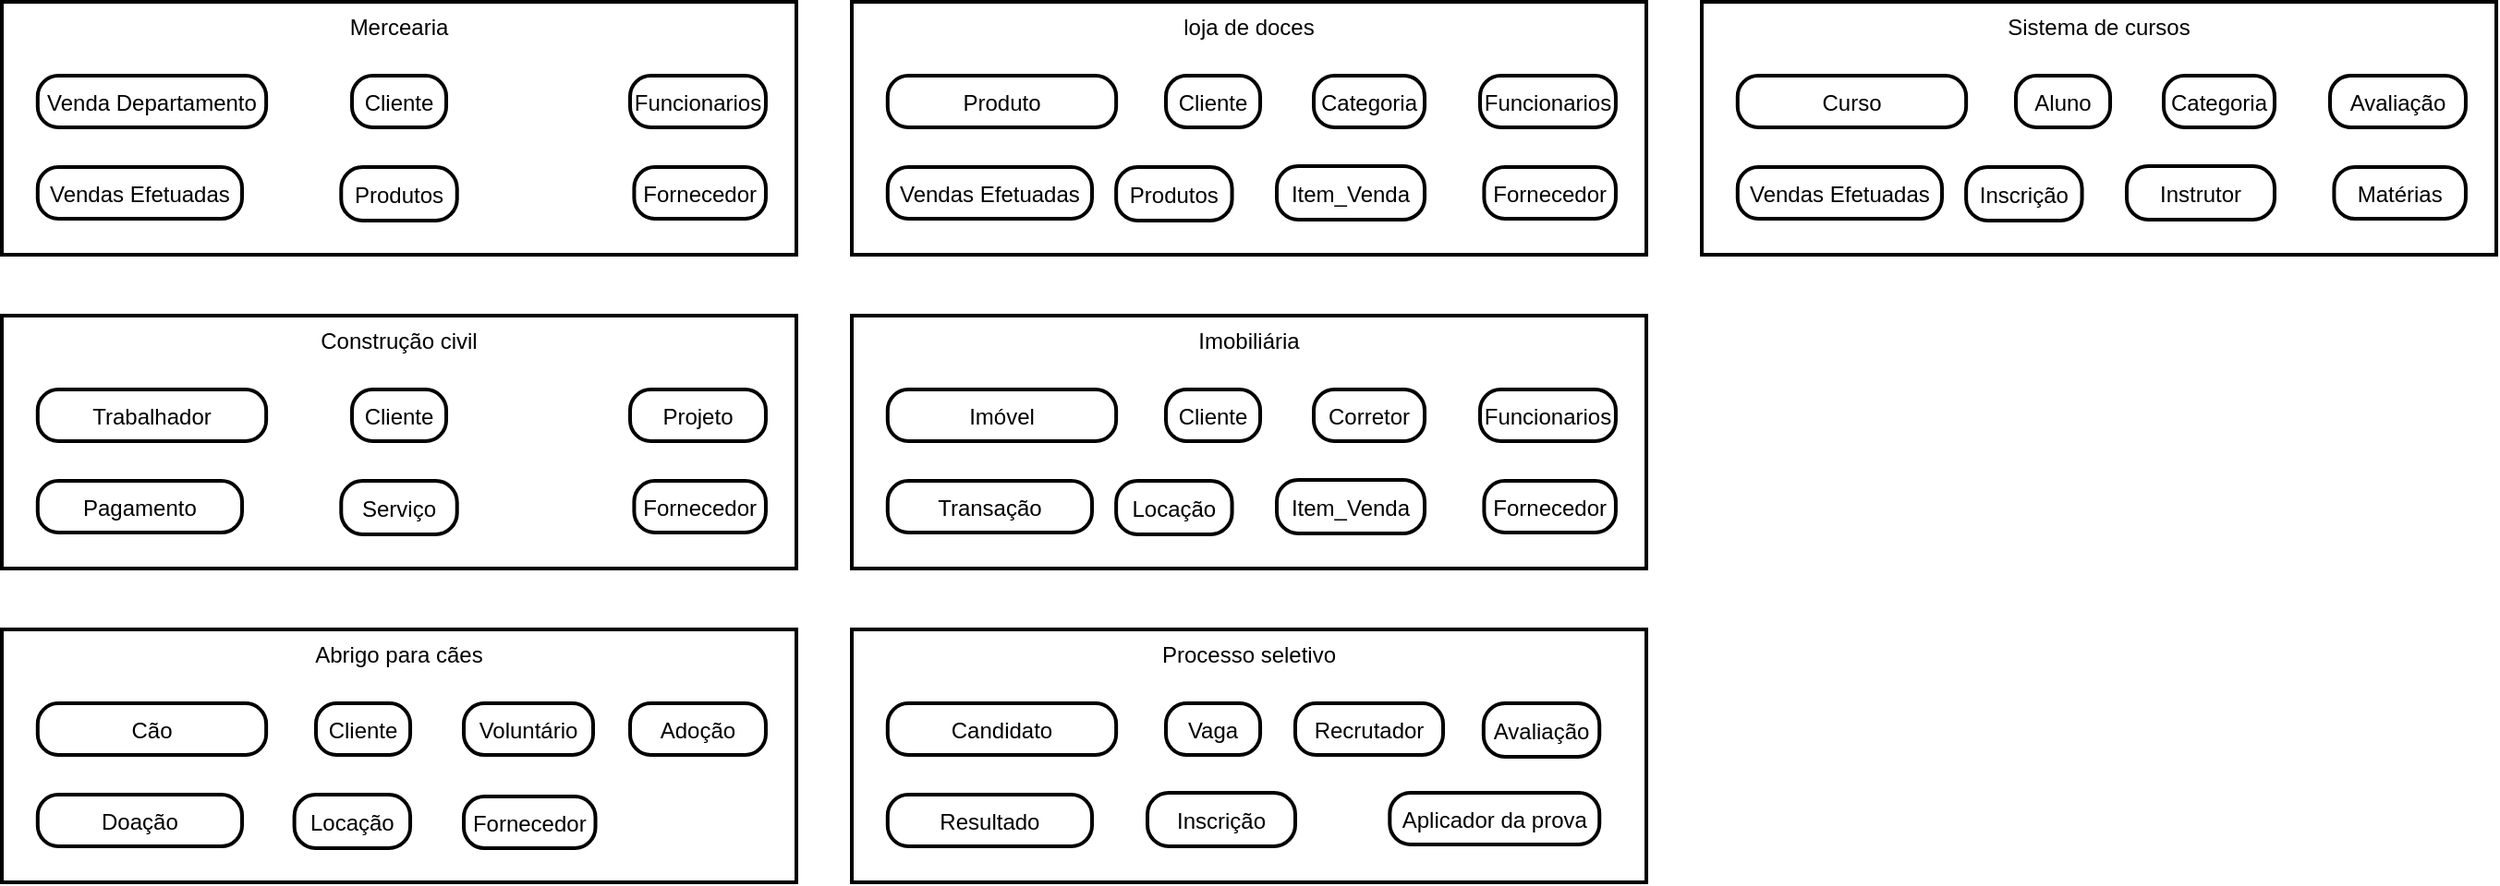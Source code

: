 <mxfile version="24.7.17">
  <diagram name="Página-1" id="IKjt2SQiRjq86tuLyzUk">
    <mxGraphModel dx="1184" dy="677" grid="1" gridSize="10" guides="1" tooltips="1" connect="1" arrows="1" fold="1" page="1" pageScale="1" pageWidth="827" pageHeight="1169" math="0" shadow="0">
      <root>
        <mxCell id="0" />
        <mxCell id="1" parent="0" />
        <mxCell id="2" value="Mercearia" style="whiteSpace=wrap;strokeWidth=2;verticalAlign=top;movable=1;resizable=1;rotatable=1;deletable=1;editable=1;locked=0;connectable=1;" parent="1" vertex="1">
          <mxGeometry x="40" y="20" width="430" height="137" as="geometry" />
        </mxCell>
        <mxCell id="3" value="Venda Departamento" style="rounded=1;arcSize=40;strokeWidth=2" parent="2" vertex="1">
          <mxGeometry x="19.4" y="40" width="123.67" height="28" as="geometry" />
        </mxCell>
        <mxCell id="4" value="Cliente" style="rounded=1;arcSize=40;strokeWidth=2" parent="2" vertex="1">
          <mxGeometry x="189.49" y="40" width="51.02" height="28" as="geometry" />
        </mxCell>
        <mxCell id="5" value="Produtos" style="rounded=1;arcSize=40;strokeWidth=2" parent="2" vertex="1">
          <mxGeometry x="183.65" y="89.5" width="62.71" height="29" as="geometry" />
        </mxCell>
        <mxCell id="6" value="Funcionarios" style="rounded=1;arcSize=40;strokeWidth=2" parent="2" vertex="1">
          <mxGeometry x="340" y="40" width="73.47" height="28" as="geometry" />
        </mxCell>
        <mxCell id="j_ibgAs28WKsIZmqIXQK-23" value="Fornecedor" style="rounded=1;arcSize=40;strokeWidth=2" vertex="1" parent="2">
          <mxGeometry x="342.21" y="89.5" width="71.26" height="28" as="geometry" />
        </mxCell>
        <mxCell id="j_ibgAs28WKsIZmqIXQK-33" value="Vendas Efetuadas" style="rounded=1;arcSize=40;strokeWidth=2" vertex="1" parent="2">
          <mxGeometry x="19.4" y="89.5" width="110.6" height="28" as="geometry" />
        </mxCell>
        <mxCell id="j_ibgAs28WKsIZmqIXQK-43" value="Construção civil" style="whiteSpace=wrap;strokeWidth=2;verticalAlign=top;movable=1;resizable=1;rotatable=1;deletable=1;editable=1;locked=0;connectable=1;" vertex="1" parent="1">
          <mxGeometry x="40" y="190" width="430" height="137" as="geometry" />
        </mxCell>
        <mxCell id="j_ibgAs28WKsIZmqIXQK-44" value="Trabalhador" style="rounded=1;arcSize=40;strokeWidth=2" vertex="1" parent="j_ibgAs28WKsIZmqIXQK-43">
          <mxGeometry x="19.4" y="40" width="123.67" height="28" as="geometry" />
        </mxCell>
        <mxCell id="j_ibgAs28WKsIZmqIXQK-45" value="Cliente" style="rounded=1;arcSize=40;strokeWidth=2" vertex="1" parent="j_ibgAs28WKsIZmqIXQK-43">
          <mxGeometry x="189.49" y="40" width="51.02" height="28" as="geometry" />
        </mxCell>
        <mxCell id="j_ibgAs28WKsIZmqIXQK-46" value="Serviço" style="rounded=1;arcSize=40;strokeWidth=2" vertex="1" parent="j_ibgAs28WKsIZmqIXQK-43">
          <mxGeometry x="183.65" y="89.5" width="62.71" height="29" as="geometry" />
        </mxCell>
        <mxCell id="j_ibgAs28WKsIZmqIXQK-47" value="Projeto" style="rounded=1;arcSize=40;strokeWidth=2" vertex="1" parent="j_ibgAs28WKsIZmqIXQK-43">
          <mxGeometry x="340" y="40" width="73.47" height="28" as="geometry" />
        </mxCell>
        <mxCell id="j_ibgAs28WKsIZmqIXQK-48" value="Fornecedor" style="rounded=1;arcSize=40;strokeWidth=2" vertex="1" parent="j_ibgAs28WKsIZmqIXQK-43">
          <mxGeometry x="342.21" y="89.5" width="71.26" height="28" as="geometry" />
        </mxCell>
        <mxCell id="j_ibgAs28WKsIZmqIXQK-49" value="Pagamento" style="rounded=1;arcSize=40;strokeWidth=2" vertex="1" parent="j_ibgAs28WKsIZmqIXQK-43">
          <mxGeometry x="19.4" y="89.5" width="110.6" height="28" as="geometry" />
        </mxCell>
        <mxCell id="j_ibgAs28WKsIZmqIXQK-50" value="loja de doces" style="whiteSpace=wrap;strokeWidth=2;verticalAlign=top;movable=1;resizable=1;rotatable=1;deletable=1;editable=1;locked=0;connectable=1;" vertex="1" parent="1">
          <mxGeometry x="500" y="20" width="430" height="137" as="geometry" />
        </mxCell>
        <mxCell id="j_ibgAs28WKsIZmqIXQK-51" value="Produto" style="rounded=1;arcSize=40;strokeWidth=2" vertex="1" parent="j_ibgAs28WKsIZmqIXQK-50">
          <mxGeometry x="19.4" y="40" width="123.67" height="28" as="geometry" />
        </mxCell>
        <mxCell id="j_ibgAs28WKsIZmqIXQK-52" value="Cliente" style="rounded=1;arcSize=40;strokeWidth=2" vertex="1" parent="j_ibgAs28WKsIZmqIXQK-50">
          <mxGeometry x="170" y="40" width="51.02" height="28" as="geometry" />
        </mxCell>
        <mxCell id="j_ibgAs28WKsIZmqIXQK-53" value="Produtos" style="rounded=1;arcSize=40;strokeWidth=2" vertex="1" parent="j_ibgAs28WKsIZmqIXQK-50">
          <mxGeometry x="143.07" y="89.5" width="62.71" height="29" as="geometry" />
        </mxCell>
        <mxCell id="j_ibgAs28WKsIZmqIXQK-54" value="Funcionarios" style="rounded=1;arcSize=40;strokeWidth=2" vertex="1" parent="j_ibgAs28WKsIZmqIXQK-50">
          <mxGeometry x="340" y="40" width="73.47" height="28" as="geometry" />
        </mxCell>
        <mxCell id="j_ibgAs28WKsIZmqIXQK-55" value="Fornecedor" style="rounded=1;arcSize=40;strokeWidth=2" vertex="1" parent="j_ibgAs28WKsIZmqIXQK-50">
          <mxGeometry x="342.21" y="89.5" width="71.26" height="28" as="geometry" />
        </mxCell>
        <mxCell id="j_ibgAs28WKsIZmqIXQK-56" value="Vendas Efetuadas" style="rounded=1;arcSize=40;strokeWidth=2" vertex="1" parent="j_ibgAs28WKsIZmqIXQK-50">
          <mxGeometry x="19.4" y="89.5" width="110.6" height="28" as="geometry" />
        </mxCell>
        <mxCell id="j_ibgAs28WKsIZmqIXQK-57" value="Item_Venda" style="rounded=1;arcSize=40;strokeWidth=2" vertex="1" parent="j_ibgAs28WKsIZmqIXQK-50">
          <mxGeometry x="230" y="89" width="80" height="29" as="geometry" />
        </mxCell>
        <mxCell id="j_ibgAs28WKsIZmqIXQK-58" value="Categoria" style="rounded=1;arcSize=40;strokeWidth=2" vertex="1" parent="j_ibgAs28WKsIZmqIXQK-50">
          <mxGeometry x="250" y="40" width="60" height="28" as="geometry" />
        </mxCell>
        <mxCell id="j_ibgAs28WKsIZmqIXQK-59" value="Imobiliária" style="whiteSpace=wrap;strokeWidth=2;verticalAlign=top;movable=1;resizable=1;rotatable=1;deletable=1;editable=1;locked=0;connectable=1;" vertex="1" parent="1">
          <mxGeometry x="500" y="190" width="430" height="137" as="geometry" />
        </mxCell>
        <mxCell id="j_ibgAs28WKsIZmqIXQK-60" value="Imóvel" style="rounded=1;arcSize=40;strokeWidth=2" vertex="1" parent="j_ibgAs28WKsIZmqIXQK-59">
          <mxGeometry x="19.4" y="40" width="123.67" height="28" as="geometry" />
        </mxCell>
        <mxCell id="j_ibgAs28WKsIZmqIXQK-61" value="Cliente" style="rounded=1;arcSize=40;strokeWidth=2" vertex="1" parent="j_ibgAs28WKsIZmqIXQK-59">
          <mxGeometry x="170" y="40" width="51.02" height="28" as="geometry" />
        </mxCell>
        <mxCell id="j_ibgAs28WKsIZmqIXQK-62" value="Locação" style="rounded=1;arcSize=40;strokeWidth=2" vertex="1" parent="j_ibgAs28WKsIZmqIXQK-59">
          <mxGeometry x="143.07" y="89.5" width="62.71" height="29" as="geometry" />
        </mxCell>
        <mxCell id="j_ibgAs28WKsIZmqIXQK-63" value="Funcionarios" style="rounded=1;arcSize=40;strokeWidth=2" vertex="1" parent="j_ibgAs28WKsIZmqIXQK-59">
          <mxGeometry x="340" y="40" width="73.47" height="28" as="geometry" />
        </mxCell>
        <mxCell id="j_ibgAs28WKsIZmqIXQK-64" value="Fornecedor" style="rounded=1;arcSize=40;strokeWidth=2" vertex="1" parent="j_ibgAs28WKsIZmqIXQK-59">
          <mxGeometry x="342.21" y="89.5" width="71.26" height="28" as="geometry" />
        </mxCell>
        <mxCell id="j_ibgAs28WKsIZmqIXQK-65" value="Transação" style="rounded=1;arcSize=40;strokeWidth=2" vertex="1" parent="j_ibgAs28WKsIZmqIXQK-59">
          <mxGeometry x="19.4" y="89.5" width="110.6" height="28" as="geometry" />
        </mxCell>
        <mxCell id="j_ibgAs28WKsIZmqIXQK-66" value="Item_Venda" style="rounded=1;arcSize=40;strokeWidth=2" vertex="1" parent="j_ibgAs28WKsIZmqIXQK-59">
          <mxGeometry x="230" y="89" width="80" height="29" as="geometry" />
        </mxCell>
        <mxCell id="j_ibgAs28WKsIZmqIXQK-67" value="Corretor" style="rounded=1;arcSize=40;strokeWidth=2" vertex="1" parent="j_ibgAs28WKsIZmqIXQK-59">
          <mxGeometry x="250" y="40" width="60" height="28" as="geometry" />
        </mxCell>
        <mxCell id="j_ibgAs28WKsIZmqIXQK-68" value="Abrigo para cães" style="whiteSpace=wrap;strokeWidth=2;verticalAlign=top;movable=1;resizable=1;rotatable=1;deletable=1;editable=1;locked=0;connectable=1;" vertex="1" parent="1">
          <mxGeometry x="40" y="360" width="430" height="137" as="geometry" />
        </mxCell>
        <mxCell id="j_ibgAs28WKsIZmqIXQK-69" value="Cão" style="rounded=1;arcSize=40;strokeWidth=2" vertex="1" parent="j_ibgAs28WKsIZmqIXQK-68">
          <mxGeometry x="19.4" y="40" width="123.67" height="28" as="geometry" />
        </mxCell>
        <mxCell id="j_ibgAs28WKsIZmqIXQK-70" value="Cliente" style="rounded=1;arcSize=40;strokeWidth=2" vertex="1" parent="j_ibgAs28WKsIZmqIXQK-68">
          <mxGeometry x="170" y="40" width="51.02" height="28" as="geometry" />
        </mxCell>
        <mxCell id="j_ibgAs28WKsIZmqIXQK-71" value="Locação" style="rounded=1;arcSize=40;strokeWidth=2" vertex="1" parent="j_ibgAs28WKsIZmqIXQK-68">
          <mxGeometry x="158.31" y="89.5" width="62.71" height="29" as="geometry" />
        </mxCell>
        <mxCell id="j_ibgAs28WKsIZmqIXQK-72" value="Adoção" style="rounded=1;arcSize=40;strokeWidth=2" vertex="1" parent="j_ibgAs28WKsIZmqIXQK-68">
          <mxGeometry x="340" y="40" width="73.47" height="28" as="geometry" />
        </mxCell>
        <mxCell id="j_ibgAs28WKsIZmqIXQK-73" value="Fornecedor" style="rounded=1;arcSize=40;strokeWidth=2" vertex="1" parent="j_ibgAs28WKsIZmqIXQK-68">
          <mxGeometry x="250" y="90.5" width="71.26" height="28" as="geometry" />
        </mxCell>
        <mxCell id="j_ibgAs28WKsIZmqIXQK-74" value="Doação" style="rounded=1;arcSize=40;strokeWidth=2" vertex="1" parent="j_ibgAs28WKsIZmqIXQK-68">
          <mxGeometry x="19.4" y="89.5" width="110.6" height="28" as="geometry" />
        </mxCell>
        <mxCell id="j_ibgAs28WKsIZmqIXQK-76" value="Voluntário" style="rounded=1;arcSize=40;strokeWidth=2" vertex="1" parent="j_ibgAs28WKsIZmqIXQK-68">
          <mxGeometry x="250" y="40" width="70" height="28" as="geometry" />
        </mxCell>
        <mxCell id="j_ibgAs28WKsIZmqIXQK-77" value="Processo seletivo" style="whiteSpace=wrap;strokeWidth=2;verticalAlign=top;movable=1;resizable=1;rotatable=1;deletable=1;editable=1;locked=0;connectable=1;" vertex="1" parent="1">
          <mxGeometry x="500" y="360" width="430" height="137" as="geometry" />
        </mxCell>
        <mxCell id="j_ibgAs28WKsIZmqIXQK-78" value="Candidato" style="rounded=1;arcSize=40;strokeWidth=2" vertex="1" parent="j_ibgAs28WKsIZmqIXQK-77">
          <mxGeometry x="19.4" y="40" width="123.67" height="28" as="geometry" />
        </mxCell>
        <mxCell id="j_ibgAs28WKsIZmqIXQK-79" value="Vaga" style="rounded=1;arcSize=40;strokeWidth=2" vertex="1" parent="j_ibgAs28WKsIZmqIXQK-77">
          <mxGeometry x="170" y="40" width="51.02" height="28" as="geometry" />
        </mxCell>
        <mxCell id="j_ibgAs28WKsIZmqIXQK-80" value="Avaliação" style="rounded=1;arcSize=40;strokeWidth=2" vertex="1" parent="j_ibgAs28WKsIZmqIXQK-77">
          <mxGeometry x="341.91" y="40" width="62.71" height="29" as="geometry" />
        </mxCell>
        <mxCell id="j_ibgAs28WKsIZmqIXQK-81" value="Aplicador da prova" style="rounded=1;arcSize=40;strokeWidth=2" vertex="1" parent="j_ibgAs28WKsIZmqIXQK-77">
          <mxGeometry x="291.15" y="88.5" width="113.47" height="28" as="geometry" />
        </mxCell>
        <mxCell id="j_ibgAs28WKsIZmqIXQK-83" value="Resultado" style="rounded=1;arcSize=40;strokeWidth=2" vertex="1" parent="j_ibgAs28WKsIZmqIXQK-77">
          <mxGeometry x="19.4" y="89.5" width="110.6" height="28" as="geometry" />
        </mxCell>
        <mxCell id="j_ibgAs28WKsIZmqIXQK-84" value="Inscrição" style="rounded=1;arcSize=40;strokeWidth=2" vertex="1" parent="j_ibgAs28WKsIZmqIXQK-77">
          <mxGeometry x="160" y="88.5" width="80" height="29" as="geometry" />
        </mxCell>
        <mxCell id="j_ibgAs28WKsIZmqIXQK-85" value="Recrutador" style="rounded=1;arcSize=40;strokeWidth=2" vertex="1" parent="j_ibgAs28WKsIZmqIXQK-77">
          <mxGeometry x="240" y="40" width="80" height="28" as="geometry" />
        </mxCell>
        <mxCell id="j_ibgAs28WKsIZmqIXQK-86" value="Sistema de cursos" style="whiteSpace=wrap;strokeWidth=2;verticalAlign=top;movable=1;resizable=1;rotatable=1;deletable=1;editable=1;locked=0;connectable=1;" vertex="1" parent="1">
          <mxGeometry x="960" y="20" width="430" height="137" as="geometry" />
        </mxCell>
        <mxCell id="j_ibgAs28WKsIZmqIXQK-87" value="Curso" style="rounded=1;arcSize=40;strokeWidth=2" vertex="1" parent="j_ibgAs28WKsIZmqIXQK-86">
          <mxGeometry x="19.4" y="40" width="123.67" height="28" as="geometry" />
        </mxCell>
        <mxCell id="j_ibgAs28WKsIZmqIXQK-88" value="Aluno" style="rounded=1;arcSize=40;strokeWidth=2" vertex="1" parent="j_ibgAs28WKsIZmqIXQK-86">
          <mxGeometry x="170" y="40" width="51.02" height="28" as="geometry" />
        </mxCell>
        <mxCell id="j_ibgAs28WKsIZmqIXQK-89" value="Inscrição" style="rounded=1;arcSize=40;strokeWidth=2" vertex="1" parent="j_ibgAs28WKsIZmqIXQK-86">
          <mxGeometry x="143.07" y="89.5" width="62.71" height="29" as="geometry" />
        </mxCell>
        <mxCell id="j_ibgAs28WKsIZmqIXQK-90" value="Avaliação" style="rounded=1;arcSize=40;strokeWidth=2" vertex="1" parent="j_ibgAs28WKsIZmqIXQK-86">
          <mxGeometry x="340" y="40" width="73.47" height="28" as="geometry" />
        </mxCell>
        <mxCell id="j_ibgAs28WKsIZmqIXQK-91" value="Matérias" style="rounded=1;arcSize=40;strokeWidth=2" vertex="1" parent="j_ibgAs28WKsIZmqIXQK-86">
          <mxGeometry x="342.21" y="89.5" width="71.26" height="28" as="geometry" />
        </mxCell>
        <mxCell id="j_ibgAs28WKsIZmqIXQK-92" value="Vendas Efetuadas" style="rounded=1;arcSize=40;strokeWidth=2" vertex="1" parent="j_ibgAs28WKsIZmqIXQK-86">
          <mxGeometry x="19.4" y="89.5" width="110.6" height="28" as="geometry" />
        </mxCell>
        <mxCell id="j_ibgAs28WKsIZmqIXQK-93" value="Instrutor" style="rounded=1;arcSize=40;strokeWidth=2" vertex="1" parent="j_ibgAs28WKsIZmqIXQK-86">
          <mxGeometry x="230" y="89" width="80" height="29" as="geometry" />
        </mxCell>
        <mxCell id="j_ibgAs28WKsIZmqIXQK-94" value="Categoria" style="rounded=1;arcSize=40;strokeWidth=2" vertex="1" parent="j_ibgAs28WKsIZmqIXQK-86">
          <mxGeometry x="250" y="40" width="60" height="28" as="geometry" />
        </mxCell>
      </root>
    </mxGraphModel>
  </diagram>
</mxfile>

